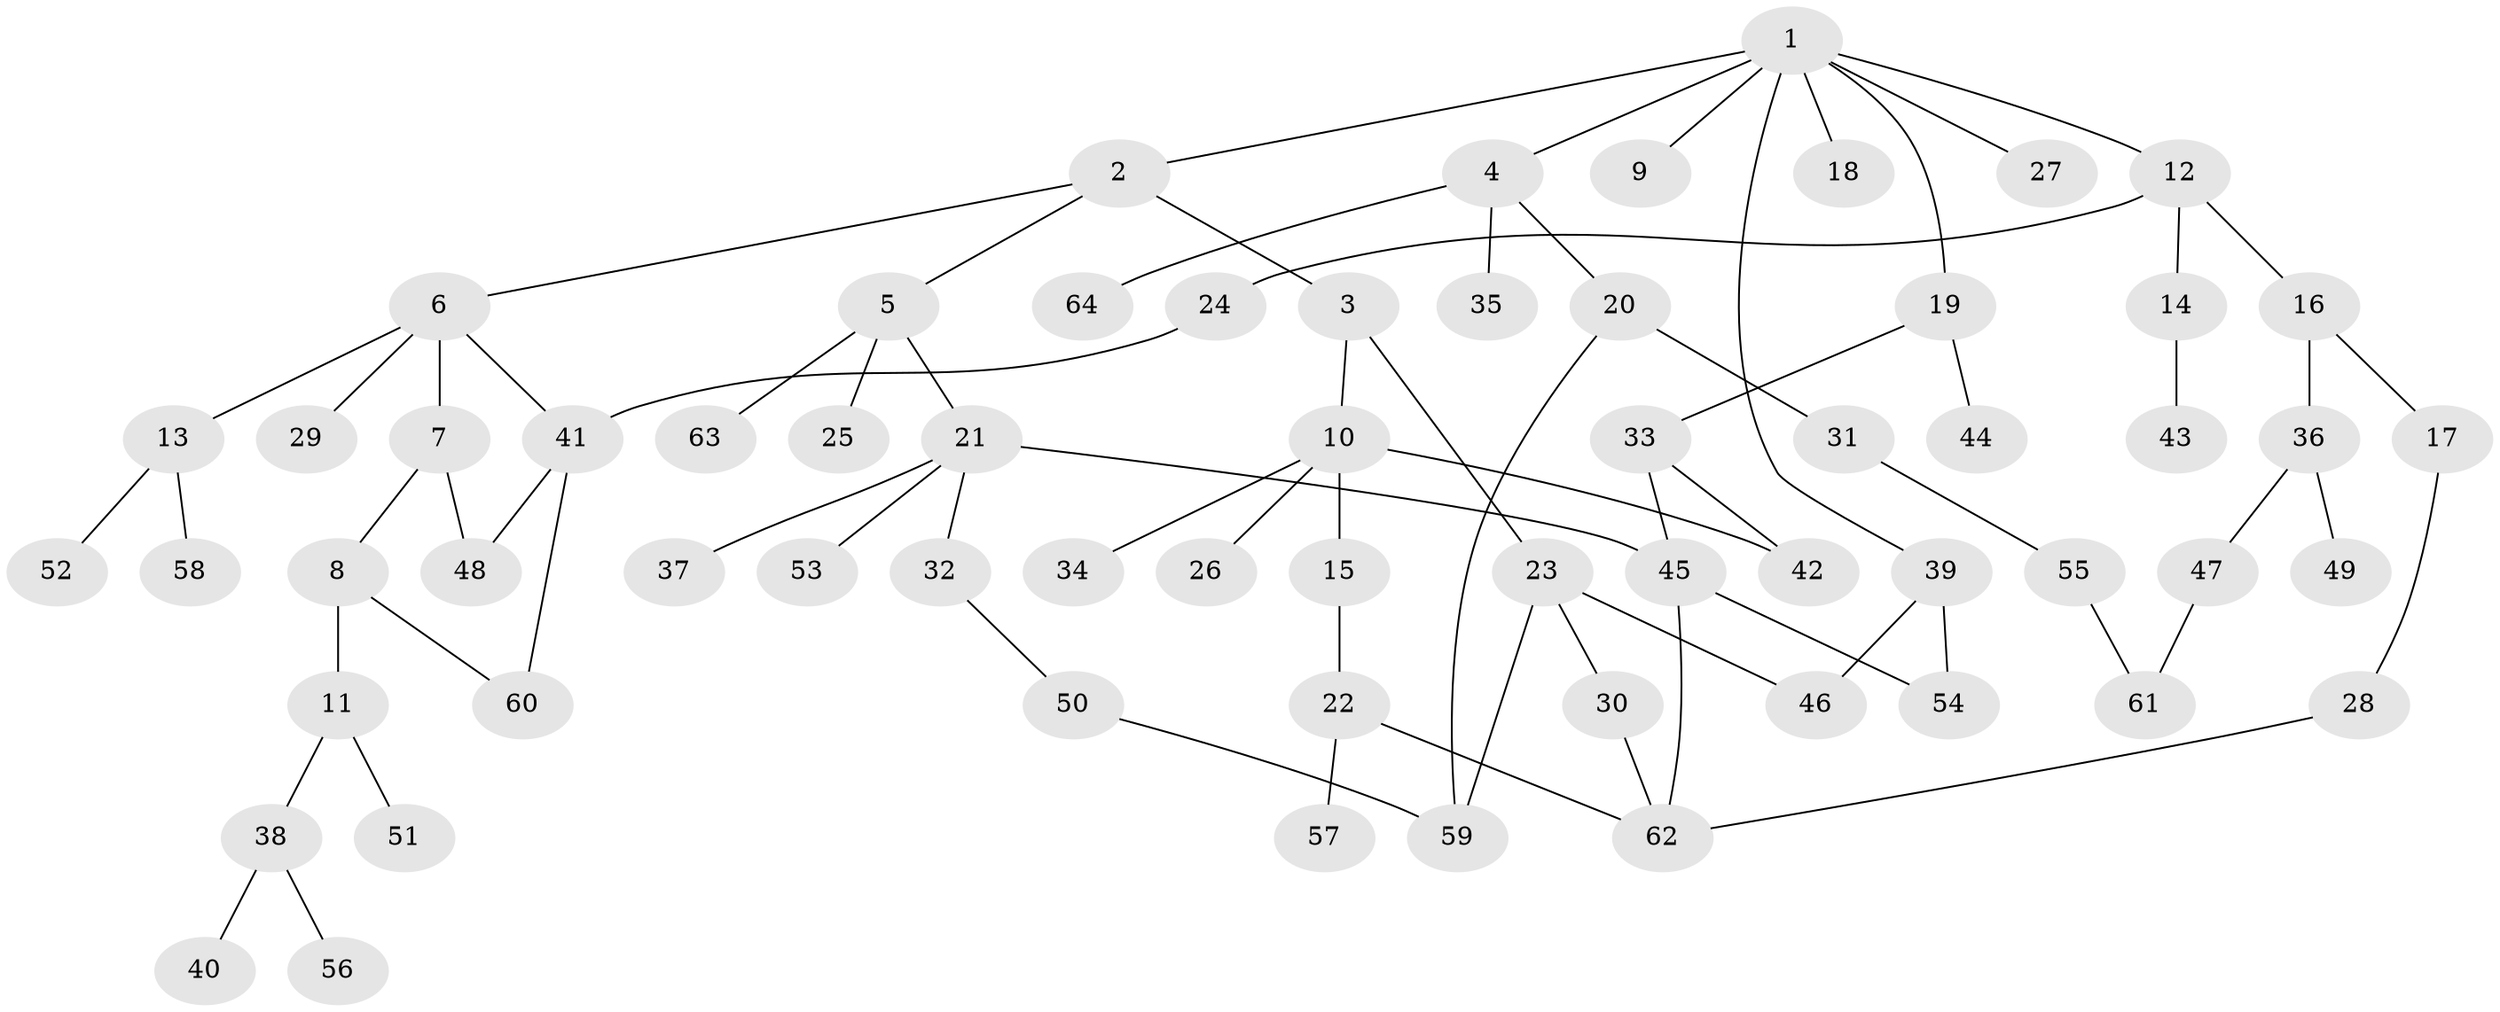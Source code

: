 // coarse degree distribution, {4: 0.17777777777777778, 3: 0.2222222222222222, 5: 0.022222222222222223, 2: 0.3333333333333333, 1: 0.2222222222222222, 7: 0.022222222222222223}
// Generated by graph-tools (version 1.1) at 2025/36/03/04/25 23:36:04]
// undirected, 64 vertices, 76 edges
graph export_dot {
  node [color=gray90,style=filled];
  1;
  2;
  3;
  4;
  5;
  6;
  7;
  8;
  9;
  10;
  11;
  12;
  13;
  14;
  15;
  16;
  17;
  18;
  19;
  20;
  21;
  22;
  23;
  24;
  25;
  26;
  27;
  28;
  29;
  30;
  31;
  32;
  33;
  34;
  35;
  36;
  37;
  38;
  39;
  40;
  41;
  42;
  43;
  44;
  45;
  46;
  47;
  48;
  49;
  50;
  51;
  52;
  53;
  54;
  55;
  56;
  57;
  58;
  59;
  60;
  61;
  62;
  63;
  64;
  1 -- 2;
  1 -- 4;
  1 -- 9;
  1 -- 12;
  1 -- 18;
  1 -- 19;
  1 -- 27;
  1 -- 39;
  2 -- 3;
  2 -- 5;
  2 -- 6;
  3 -- 10;
  3 -- 23;
  4 -- 20;
  4 -- 35;
  4 -- 64;
  5 -- 21;
  5 -- 25;
  5 -- 63;
  6 -- 7;
  6 -- 13;
  6 -- 29;
  6 -- 41;
  7 -- 8;
  7 -- 48;
  8 -- 11;
  8 -- 60;
  10 -- 15;
  10 -- 26;
  10 -- 34;
  10 -- 42;
  11 -- 38;
  11 -- 51;
  12 -- 14;
  12 -- 16;
  12 -- 24;
  13 -- 52;
  13 -- 58;
  14 -- 43;
  15 -- 22;
  16 -- 17;
  16 -- 36;
  17 -- 28;
  19 -- 33;
  19 -- 44;
  20 -- 31;
  20 -- 59;
  21 -- 32;
  21 -- 37;
  21 -- 53;
  21 -- 45;
  22 -- 57;
  22 -- 62;
  23 -- 30;
  23 -- 59;
  23 -- 46;
  24 -- 41;
  28 -- 62;
  30 -- 62;
  31 -- 55;
  32 -- 50;
  33 -- 42;
  33 -- 45;
  36 -- 47;
  36 -- 49;
  38 -- 40;
  38 -- 56;
  39 -- 46;
  39 -- 54;
  41 -- 48;
  41 -- 60;
  45 -- 62;
  45 -- 54;
  47 -- 61;
  50 -- 59;
  55 -- 61;
}
